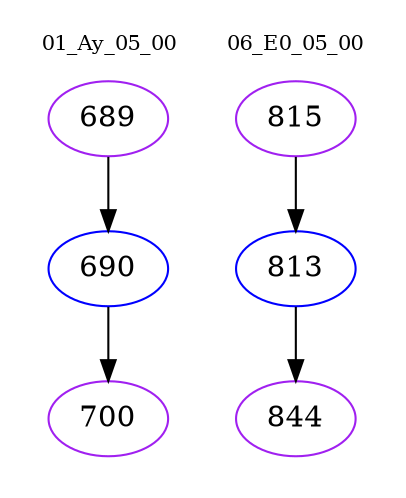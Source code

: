 digraph{
subgraph cluster_0 {
color = white
label = "01_Ay_05_00";
fontsize=10;
T0_689 [label="689", color="purple"]
T0_689 -> T0_690 [color="black"]
T0_690 [label="690", color="blue"]
T0_690 -> T0_700 [color="black"]
T0_700 [label="700", color="purple"]
}
subgraph cluster_1 {
color = white
label = "06_E0_05_00";
fontsize=10;
T1_815 [label="815", color="purple"]
T1_815 -> T1_813 [color="black"]
T1_813 [label="813", color="blue"]
T1_813 -> T1_844 [color="black"]
T1_844 [label="844", color="purple"]
}
}
